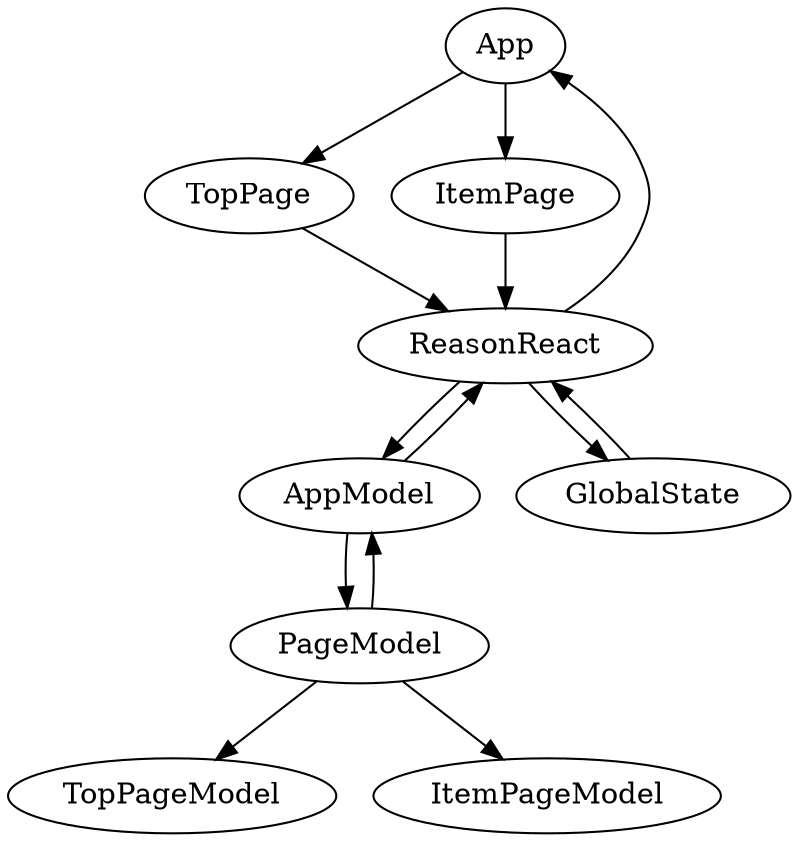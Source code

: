 digraph {
  App -> TopPage
  App -> ItemPage

  TopPage -> ReasonReact
  ItemPage -> ReasonReact

  ReasonReact -> AppModel

  AppModel -> PageModel
  PageModel -> AppModel

  AppModel -> ReasonReact

  ReasonReact -> GlobalState
  GlobalState -> ReasonReact

  ReasonReact -> App

  PageModel -> TopPageModel
  PageModel -> ItemPageModel
}
